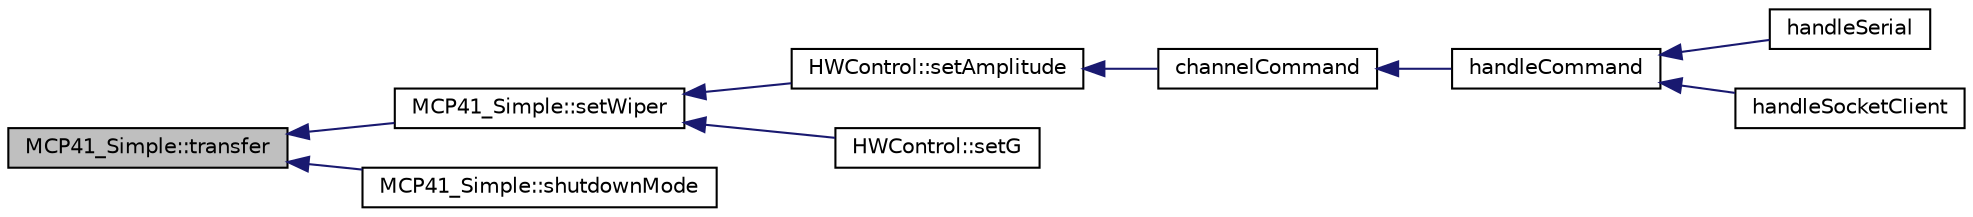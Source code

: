 digraph "MCP41_Simple::transfer"
{
  edge [fontname="Helvetica",fontsize="10",labelfontname="Helvetica",labelfontsize="10"];
  node [fontname="Helvetica",fontsize="10",shape=record];
  rankdir="LR";
  Node20 [label="MCP41_Simple::transfer",height=0.2,width=0.4,color="black", fillcolor="grey75", style="filled", fontcolor="black"];
  Node20 -> Node21 [dir="back",color="midnightblue",fontsize="10",style="solid",fontname="Helvetica"];
  Node21 [label="MCP41_Simple::setWiper",height=0.2,width=0.4,color="black", fillcolor="white", style="filled",URL="$class_m_c_p41___simple.html#a923cfddf6a7cb916b24ed6aed6d046af"];
  Node21 -> Node22 [dir="back",color="midnightblue",fontsize="10",style="solid",fontname="Helvetica"];
  Node22 [label="HWControl::setAmplitude",height=0.2,width=0.4,color="black", fillcolor="white", style="filled",URL="$class_h_w_control.html#a78b97b159d88b0c1b7d8738469f439cb"];
  Node22 -> Node23 [dir="back",color="midnightblue",fontsize="10",style="solid",fontname="Helvetica"];
  Node23 [label="channelCommand",height=0.2,width=0.4,color="black", fillcolor="white", style="filled",URL="$handle_controls_8cpp.html#ac86dda0ebfc3d22905317403e9344458"];
  Node23 -> Node24 [dir="back",color="midnightblue",fontsize="10",style="solid",fontname="Helvetica"];
  Node24 [label="handleCommand",height=0.2,width=0.4,color="black", fillcolor="white", style="filled",URL="$handle_controls_8h.html#a4acbbcfe3d8e6d51b3b88c436394f69c"];
  Node24 -> Node25 [dir="back",color="midnightblue",fontsize="10",style="solid",fontname="Helvetica"];
  Node25 [label="handleSerial",height=0.2,width=0.4,color="black", fillcolor="white", style="filled",URL="$handle_controls_8h.html#adfe2fbf5c353b826657ce504ad1713ee"];
  Node24 -> Node26 [dir="back",color="midnightblue",fontsize="10",style="solid",fontname="Helvetica"];
  Node26 [label="handleSocketClient",height=0.2,width=0.4,color="black", fillcolor="white", style="filled",URL="$_my_wi_fi_8h.html#ac83abf0f34d8a4da2128e9e70a4f3d41"];
  Node21 -> Node27 [dir="back",color="midnightblue",fontsize="10",style="solid",fontname="Helvetica"];
  Node27 [label="HWControl::setG",height=0.2,width=0.4,color="black", fillcolor="white", style="filled",URL="$class_h_w_control.html#aee112ab91c593df6351ca774a285e53e"];
  Node20 -> Node28 [dir="back",color="midnightblue",fontsize="10",style="solid",fontname="Helvetica"];
  Node28 [label="MCP41_Simple::shutdownMode",height=0.2,width=0.4,color="black", fillcolor="white", style="filled",URL="$class_m_c_p41___simple.html#ab742eeb1f9a5d942c41b2e7bfe262fc2"];
}
